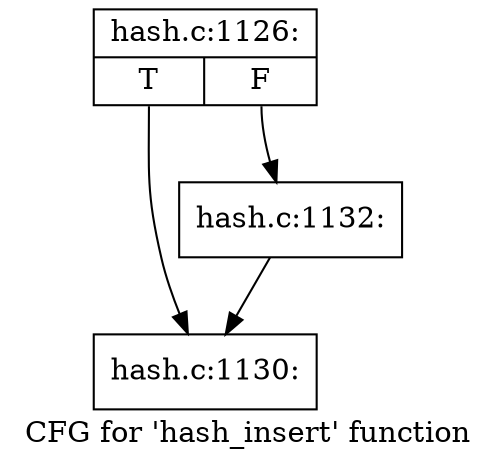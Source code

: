 digraph "CFG for 'hash_insert' function" {
	label="CFG for 'hash_insert' function";

	Node0xdf90f70 [shape=record,label="{hash.c:1126:|{<s0>T|<s1>F}}"];
	Node0xdf90f70:s0 -> Node0xdf9a2a0;
	Node0xdf90f70:s1 -> Node0xdf9a220;
	Node0xdf9a220 [shape=record,label="{hash.c:1132:}"];
	Node0xdf9a220 -> Node0xdf9a2a0;
	Node0xdf9a2a0 [shape=record,label="{hash.c:1130:}"];
}
